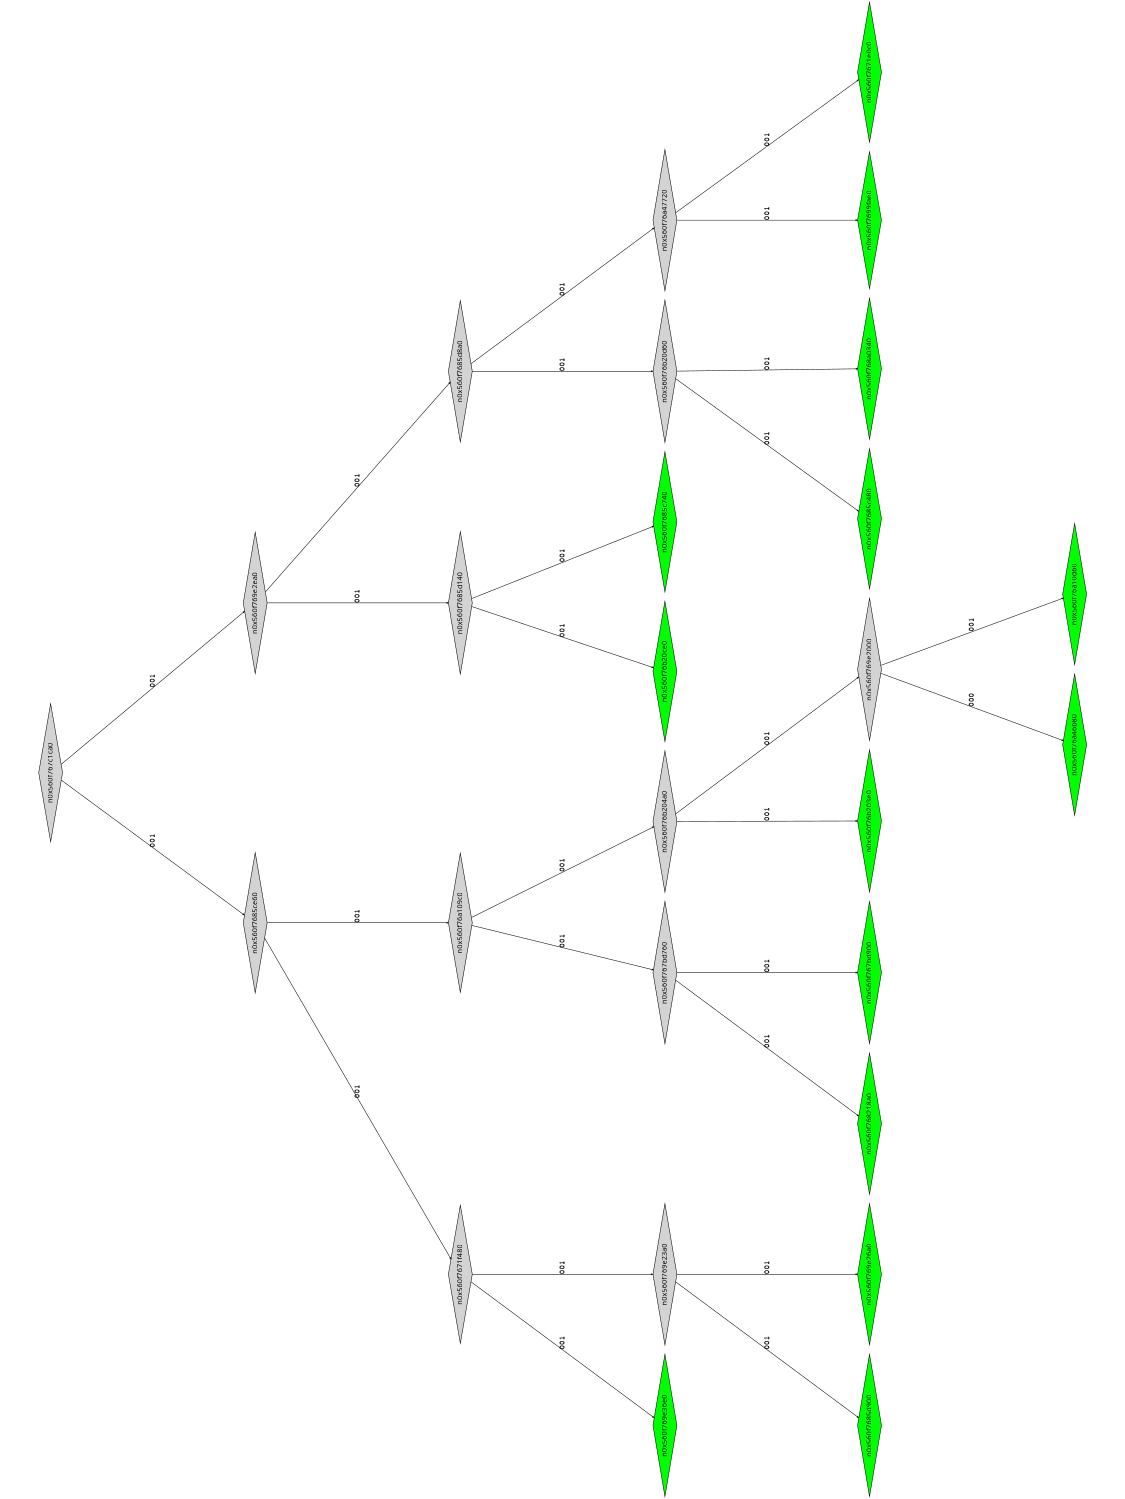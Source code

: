 digraph G {
	size="10,7.5";
	ratio=fill;
	rotate=90;
	center = "true";
	node [style="filled",width=.1,height=.1,fontname="Terminus"]
	edge [arrowsize=.3]
	n0x560f767c1ca0 [shape=diamond];
	n0x560f767c1ca0 -> n0x560f7685ce60 [label=001];
	n0x560f767c1ca0 -> n0x560f769e2ea0 [label=001];
	n0x560f769e2ea0 [shape=diamond];
	n0x560f769e2ea0 -> n0x560f7685d140 [label=001];
	n0x560f769e2ea0 -> n0x560f7685d8a0 [label=001];
	n0x560f7685d8a0 [shape=diamond];
	n0x560f7685d8a0 -> n0x560f76b20d60 [label=001];
	n0x560f7685d8a0 -> n0x560f76a47720 [label=001];
	n0x560f76a47720 [shape=diamond];
	n0x560f76a47720 -> n0x560f7699fae0 [label=001];
	n0x560f76a47720 -> n0x560f7671e0c0 [label=001];
	n0x560f7671e0c0 [shape=diamond,fillcolor=green];
	n0x560f7699fae0 [shape=diamond,fillcolor=green];
	n0x560f76b20d60 [shape=diamond];
	n0x560f76b20d60 -> n0x560f7685c480 [label=001];
	n0x560f76b20d60 -> n0x560f768a0340 [label=001];
	n0x560f768a0340 [shape=diamond,fillcolor=green];
	n0x560f7685c480 [shape=diamond,fillcolor=green];
	n0x560f7685d140 [shape=diamond];
	n0x560f7685d140 -> n0x560f76b20ce0 [label=001];
	n0x560f7685d140 -> n0x560f7685c740 [label=001];
	n0x560f7685c740 [shape=diamond,fillcolor=green];
	n0x560f76b20ce0 [shape=diamond,fillcolor=green];
	n0x560f7685ce60 [shape=diamond];
	n0x560f7685ce60 -> n0x560f7671f480 [label=001];
	n0x560f7685ce60 -> n0x560f76a109c0 [label=001];
	n0x560f76a109c0 [shape=diamond];
	n0x560f76a109c0 -> n0x560f767bd760 [label=001];
	n0x560f76a109c0 -> n0x560f76b204a0 [label=001];
	n0x560f76b204a0 [shape=diamond];
	n0x560f76b204a0 -> n0x560f76b203e0 [label=001];
	n0x560f76b204a0 -> n0x560f769e2000 [label=001];
	n0x560f769e2000 [shape=diamond];
	n0x560f769e2000 -> n0x560f76a46b80 [label=000];
	n0x560f769e2000 -> n0x560f76a10d60 [label=001];
	n0x560f76a10d60 [shape=diamond,fillcolor=green];
	n0x560f76a46b80 [shape=diamond,fillcolor=green];
	n0x560f76b203e0 [shape=diamond,fillcolor=green];
	n0x560f767bd760 [shape=diamond];
	n0x560f767bd760 -> n0x560f768218a0 [label=001];
	n0x560f767bd760 -> n0x560f767bd900 [label=001];
	n0x560f767bd900 [shape=diamond,fillcolor=green];
	n0x560f768218a0 [shape=diamond,fillcolor=green];
	n0x560f7671f480 [shape=diamond];
	n0x560f7671f480 -> n0x560f769e36e0 [label=001];
	n0x560f7671f480 -> n0x560f769e23a0 [label=001];
	n0x560f769e23a0 [shape=diamond];
	n0x560f769e23a0 -> n0x560f7685d900 [label=001];
	n0x560f769e23a0 -> n0x560f769e26a0 [label=001];
	n0x560f769e26a0 [shape=diamond,fillcolor=green];
	n0x560f7685d900 [shape=diamond,fillcolor=green];
	n0x560f769e36e0 [shape=diamond,fillcolor=green];
}
